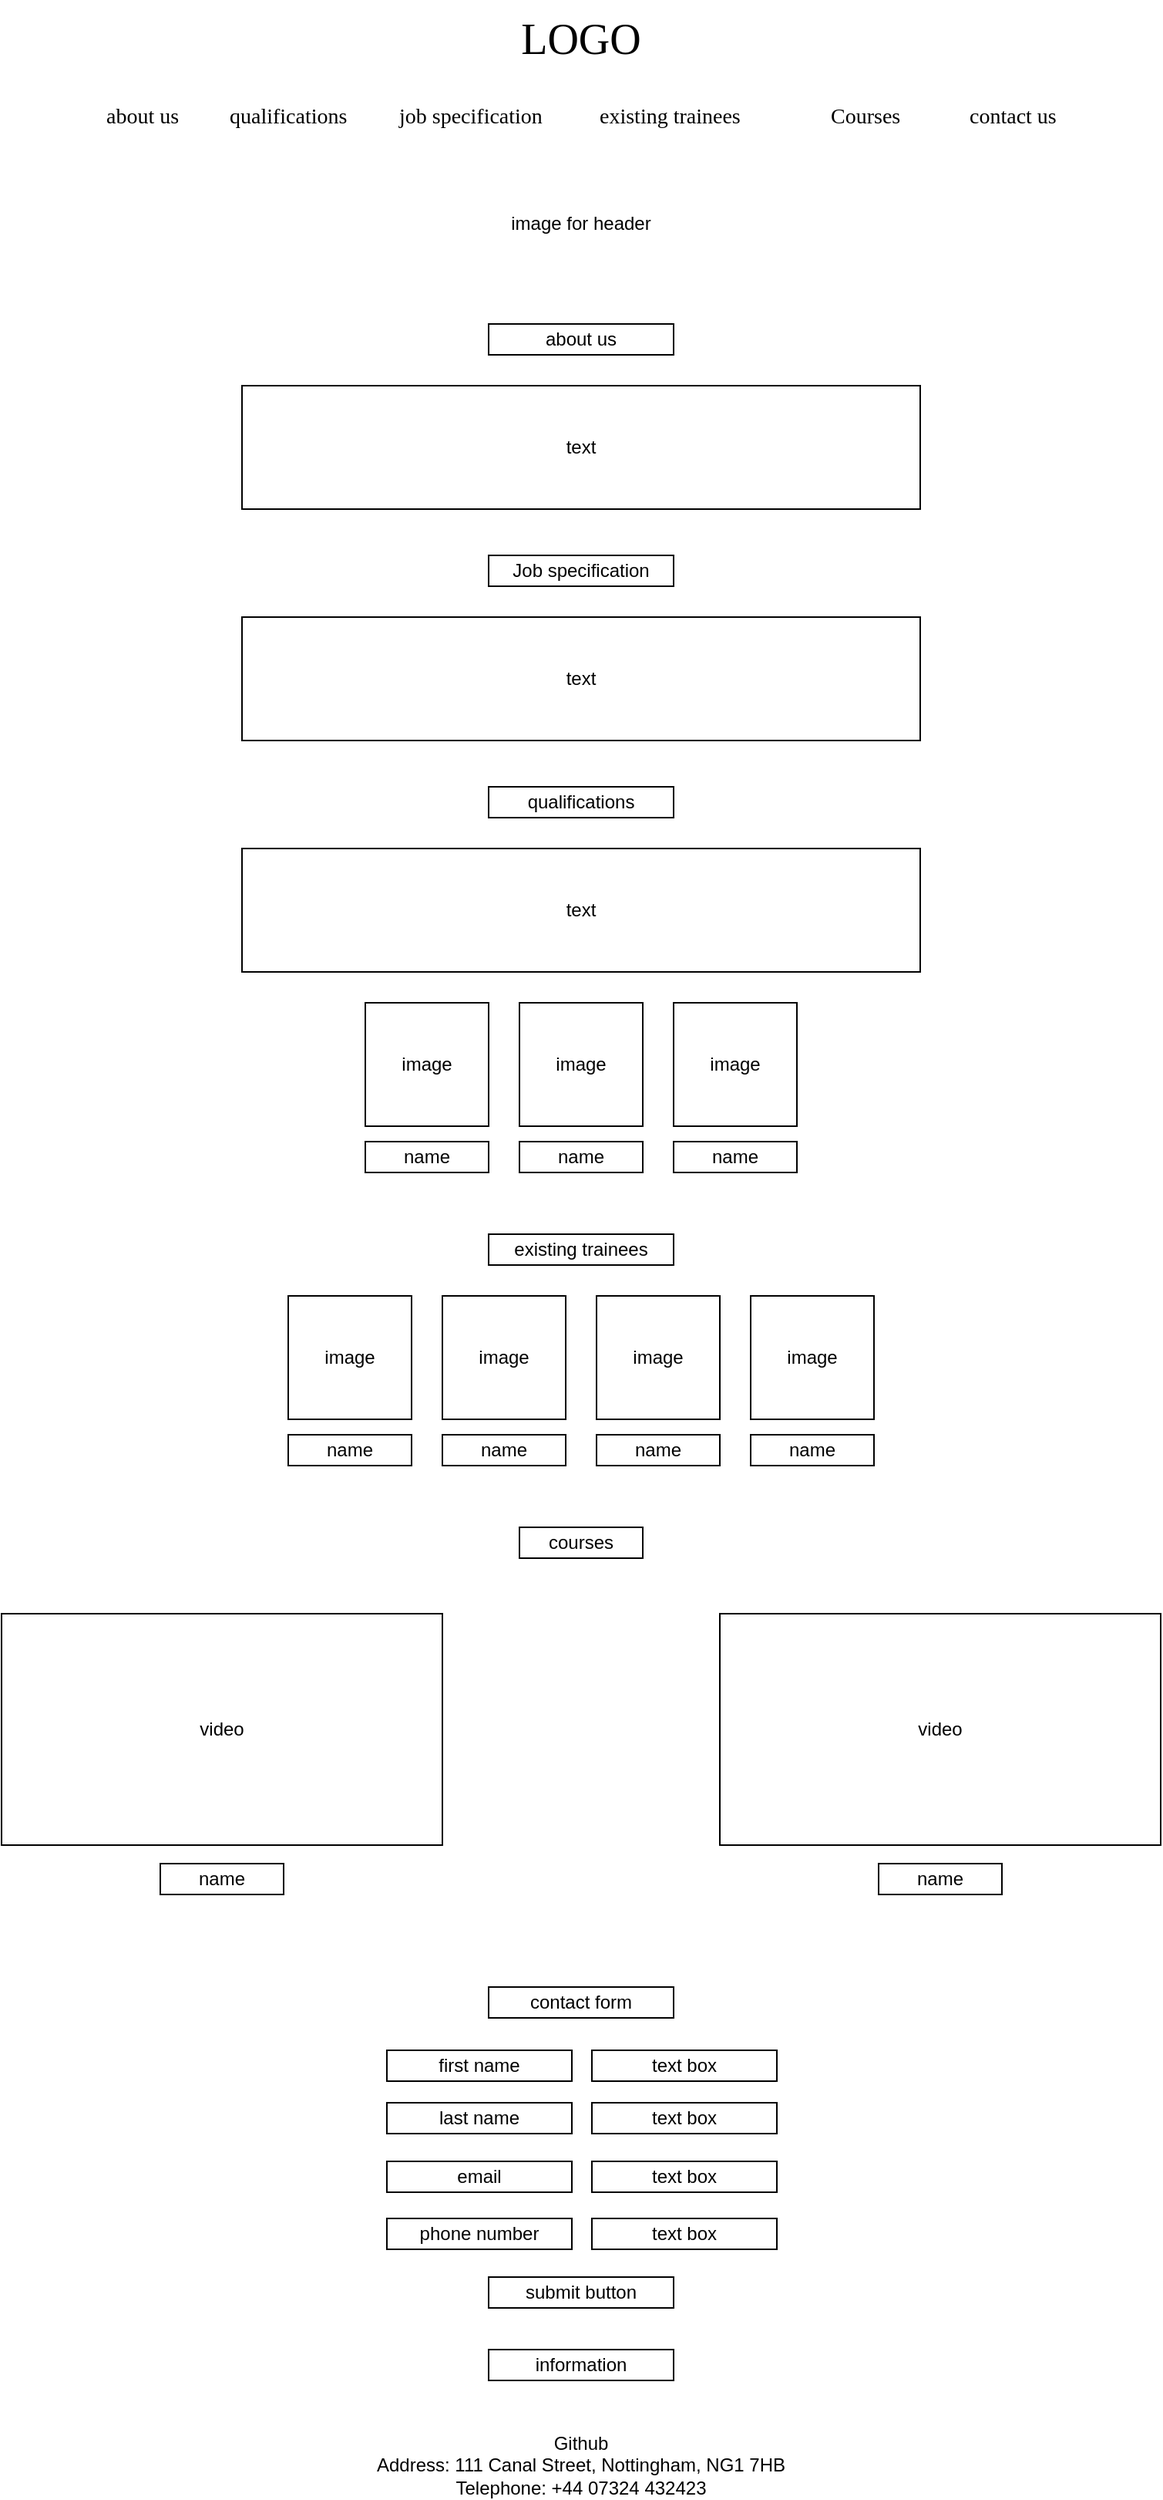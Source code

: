 <mxfile version="20.8.13" type="github">
  <diagram name="Page-1" id="03018318-947c-dd8e-b7a3-06fadd420f32">
    <mxGraphModel dx="1120" dy="452" grid="0" gridSize="10" guides="1" tooltips="1" connect="1" arrows="1" fold="1" page="1" pageScale="1" pageWidth="1100" pageHeight="850" background="none" math="0" shadow="0">
      <root>
        <mxCell id="0" />
        <mxCell id="1" parent="0" />
        <mxCell id="677b7b8949515195-2" value="LOGO" style="whiteSpace=wrap;html=1;rounded=0;shadow=0;labelBackgroundColor=none;strokeWidth=1;fontFamily=Verdana;fontSize=28;align=center;comic=1;fillColor=none;strokeColor=none;" parent="1" vertex="1">
          <mxGeometry x="455" y="70" width="190" height="50" as="geometry" />
        </mxCell>
        <mxCell id="677b7b8949515195-11" value="about us" style="text;html=1;points=[];align=left;verticalAlign=top;spacingTop=-4;fontSize=14;fontFamily=Verdana" parent="1" vertex="1">
          <mxGeometry x="240" y="135" width="60" height="20" as="geometry" />
        </mxCell>
        <mxCell id="677b7b8949515195-12" value="contact us" style="text;html=1;points=[];align=left;verticalAlign=top;spacingTop=-4;fontSize=14;fontFamily=Verdana" parent="1" vertex="1">
          <mxGeometry x="800" y="135" width="60" height="20" as="geometry" />
        </mxCell>
        <mxCell id="677b7b8949515195-13" value="job specification" style="text;html=1;points=[];align=left;verticalAlign=top;spacingTop=-4;fontSize=14;fontFamily=Verdana" parent="1" vertex="1">
          <mxGeometry x="430" y="135" width="60" height="20" as="geometry" />
        </mxCell>
        <mxCell id="677b7b8949515195-14" value="existing trainees" style="text;html=1;points=[];align=left;verticalAlign=top;spacingTop=-4;fontSize=14;fontFamily=Verdana" parent="1" vertex="1">
          <mxGeometry x="560" y="135" width="60" height="20" as="geometry" />
        </mxCell>
        <mxCell id="JIK_EkyT1b8QruOf0Ubo-1" value="qualifications" style="text;html=1;points=[];align=left;verticalAlign=top;spacingTop=-4;fontSize=14;fontFamily=Verdana" parent="1" vertex="1">
          <mxGeometry x="320" y="135" width="60" height="20" as="geometry" />
        </mxCell>
        <mxCell id="JIK_EkyT1b8QruOf0Ubo-7" value="image for header" style="text;html=1;strokeColor=none;fillColor=none;align=center;verticalAlign=middle;whiteSpace=wrap;rounded=0;" parent="1" vertex="1">
          <mxGeometry x="350" y="200" width="400" height="30" as="geometry" />
        </mxCell>
        <mxCell id="JIK_EkyT1b8QruOf0Ubo-8" value="about us" style="rounded=0;whiteSpace=wrap;html=1;fillColor=none;" parent="1" vertex="1">
          <mxGeometry x="490" y="280" width="120" height="20" as="geometry" />
        </mxCell>
        <mxCell id="JIK_EkyT1b8QruOf0Ubo-10" value="text" style="rounded=0;whiteSpace=wrap;html=1;fillColor=none;" parent="1" vertex="1">
          <mxGeometry x="330" y="320" width="440" height="80" as="geometry" />
        </mxCell>
        <mxCell id="JIK_EkyT1b8QruOf0Ubo-11" value="qualifications" style="rounded=0;whiteSpace=wrap;html=1;fillColor=none;" parent="1" vertex="1">
          <mxGeometry x="490" y="580" width="120" height="20" as="geometry" />
        </mxCell>
        <mxCell id="JIK_EkyT1b8QruOf0Ubo-12" value="text" style="rounded=0;whiteSpace=wrap;html=1;fillColor=none;" parent="1" vertex="1">
          <mxGeometry x="330" y="620" width="440" height="80" as="geometry" />
        </mxCell>
        <mxCell id="JIK_EkyT1b8QruOf0Ubo-14" value="Job specification" style="rounded=0;whiteSpace=wrap;html=1;fillColor=none;" parent="1" vertex="1">
          <mxGeometry x="490" y="430" width="120" height="20" as="geometry" />
        </mxCell>
        <mxCell id="JIK_EkyT1b8QruOf0Ubo-15" value="text" style="rounded=0;whiteSpace=wrap;html=1;fillColor=none;" parent="1" vertex="1">
          <mxGeometry x="330" y="470" width="440" height="80" as="geometry" />
        </mxCell>
        <mxCell id="JIK_EkyT1b8QruOf0Ubo-16" value="existing trainees" style="rounded=0;whiteSpace=wrap;html=1;fillColor=none;" parent="1" vertex="1">
          <mxGeometry x="490" y="870" width="120" height="20" as="geometry" />
        </mxCell>
        <mxCell id="JIK_EkyT1b8QruOf0Ubo-17" value="image" style="rounded=0;whiteSpace=wrap;html=1;fillColor=none;" parent="1" vertex="1">
          <mxGeometry x="360" y="910" width="80" height="80" as="geometry" />
        </mxCell>
        <mxCell id="JIK_EkyT1b8QruOf0Ubo-18" value="image" style="rounded=0;whiteSpace=wrap;html=1;fillColor=none;" parent="1" vertex="1">
          <mxGeometry x="460" y="910" width="80" height="80" as="geometry" />
        </mxCell>
        <mxCell id="JIK_EkyT1b8QruOf0Ubo-19" value="image" style="rounded=0;whiteSpace=wrap;html=1;fillColor=none;" parent="1" vertex="1">
          <mxGeometry x="560" y="910" width="80" height="80" as="geometry" />
        </mxCell>
        <mxCell id="JIK_EkyT1b8QruOf0Ubo-20" value="image" style="rounded=0;whiteSpace=wrap;html=1;fillColor=none;" parent="1" vertex="1">
          <mxGeometry x="660" y="910" width="80" height="80" as="geometry" />
        </mxCell>
        <mxCell id="JIK_EkyT1b8QruOf0Ubo-29" value="contact form" style="rounded=0;whiteSpace=wrap;html=1;fillColor=none;" parent="1" vertex="1">
          <mxGeometry x="490" y="1358" width="120" height="20" as="geometry" />
        </mxCell>
        <mxCell id="JIK_EkyT1b8QruOf0Ubo-31" value="first name" style="rounded=0;whiteSpace=wrap;html=1;fillColor=none;" parent="1" vertex="1">
          <mxGeometry x="424" y="1399" width="120" height="20" as="geometry" />
        </mxCell>
        <mxCell id="JIK_EkyT1b8QruOf0Ubo-32" value="text box" style="rounded=0;whiteSpace=wrap;html=1;fillColor=none;" parent="1" vertex="1">
          <mxGeometry x="557" y="1399" width="120" height="20" as="geometry" />
        </mxCell>
        <mxCell id="JIK_EkyT1b8QruOf0Ubo-33" value="last name" style="rounded=0;whiteSpace=wrap;html=1;fillColor=none;" parent="1" vertex="1">
          <mxGeometry x="424" y="1433" width="120" height="20" as="geometry" />
        </mxCell>
        <mxCell id="JIK_EkyT1b8QruOf0Ubo-34" value="text box" style="rounded=0;whiteSpace=wrap;html=1;fillColor=none;" parent="1" vertex="1">
          <mxGeometry x="557" y="1433" width="120" height="20" as="geometry" />
        </mxCell>
        <mxCell id="JIK_EkyT1b8QruOf0Ubo-37" value="information" style="rounded=0;whiteSpace=wrap;html=1;fillColor=none;" parent="1" vertex="1">
          <mxGeometry x="490" y="1593" width="120" height="20" as="geometry" />
        </mxCell>
        <mxCell id="JIK_EkyT1b8QruOf0Ubo-39" value="&lt;div&gt;Github&lt;/div&gt;&lt;div&gt;Address: 111 Canal Street, Nottingham, NG1 7HB&lt;/div&gt;&lt;div&gt;Telephone: +44 07324 432423&lt;/div&gt;" style="text;html=1;strokeColor=none;fillColor=none;align=center;verticalAlign=middle;whiteSpace=wrap;rounded=0;" parent="1" vertex="1">
          <mxGeometry x="395" y="1653" width="310" height="30" as="geometry" />
        </mxCell>
        <mxCell id="JIK_EkyT1b8QruOf0Ubo-40" value="name" style="rounded=0;whiteSpace=wrap;html=1;fillColor=none;" parent="1" vertex="1">
          <mxGeometry x="360" y="1000" width="80" height="20" as="geometry" />
        </mxCell>
        <mxCell id="JIK_EkyT1b8QruOf0Ubo-41" value="name" style="rounded=0;whiteSpace=wrap;html=1;fillColor=none;" parent="1" vertex="1">
          <mxGeometry x="460" y="1000" width="80" height="20" as="geometry" />
        </mxCell>
        <mxCell id="JIK_EkyT1b8QruOf0Ubo-42" value="name" style="rounded=0;whiteSpace=wrap;html=1;fillColor=none;" parent="1" vertex="1">
          <mxGeometry x="560" y="1000" width="80" height="20" as="geometry" />
        </mxCell>
        <mxCell id="JIK_EkyT1b8QruOf0Ubo-43" value="name" style="rounded=0;whiteSpace=wrap;html=1;fillColor=none;" parent="1" vertex="1">
          <mxGeometry x="660" y="1000" width="80" height="20" as="geometry" />
        </mxCell>
        <mxCell id="1O3x2wAnk1VwRl7zVLgC-11" value="image" style="rounded=0;whiteSpace=wrap;html=1;fillColor=none;" parent="1" vertex="1">
          <mxGeometry x="410" y="720" width="80" height="80" as="geometry" />
        </mxCell>
        <mxCell id="1O3x2wAnk1VwRl7zVLgC-12" value="image" style="rounded=0;whiteSpace=wrap;html=1;fillColor=none;" parent="1" vertex="1">
          <mxGeometry x="510" y="720" width="80" height="80" as="geometry" />
        </mxCell>
        <mxCell id="1O3x2wAnk1VwRl7zVLgC-13" value="image" style="rounded=0;whiteSpace=wrap;html=1;fillColor=none;" parent="1" vertex="1">
          <mxGeometry x="610" y="720" width="80" height="80" as="geometry" />
        </mxCell>
        <mxCell id="1O3x2wAnk1VwRl7zVLgC-14" value="name" style="rounded=0;whiteSpace=wrap;html=1;fillColor=none;" parent="1" vertex="1">
          <mxGeometry x="410" y="810" width="80" height="20" as="geometry" />
        </mxCell>
        <mxCell id="1O3x2wAnk1VwRl7zVLgC-15" value="name" style="rounded=0;whiteSpace=wrap;html=1;fillColor=none;" parent="1" vertex="1">
          <mxGeometry x="510" y="810" width="80" height="20" as="geometry" />
        </mxCell>
        <mxCell id="1O3x2wAnk1VwRl7zVLgC-16" value="name" style="rounded=0;whiteSpace=wrap;html=1;fillColor=none;" parent="1" vertex="1">
          <mxGeometry x="610" y="810" width="80" height="20" as="geometry" />
        </mxCell>
        <mxCell id="yn2nVPwPSUITcEasEuQC-1" value="Courses&lt;br&gt;" style="text;html=1;points=[];align=left;verticalAlign=top;spacingTop=-4;fontSize=14;fontFamily=Verdana" parent="1" vertex="1">
          <mxGeometry x="710" y="135" width="60" height="20" as="geometry" />
        </mxCell>
        <mxCell id="yn2nVPwPSUITcEasEuQC-6" value="video" style="rounded=0;whiteSpace=wrap;html=1;fillColor=none;" parent="1" vertex="1">
          <mxGeometry x="174" y="1116" width="286" height="150" as="geometry" />
        </mxCell>
        <mxCell id="yn2nVPwPSUITcEasEuQC-7" value="name" style="rounded=0;whiteSpace=wrap;html=1;fillColor=none;" parent="1" vertex="1">
          <mxGeometry x="277" y="1278" width="80" height="20" as="geometry" />
        </mxCell>
        <mxCell id="yn2nVPwPSUITcEasEuQC-8" value="video" style="rounded=0;whiteSpace=wrap;html=1;fillColor=none;" parent="1" vertex="1">
          <mxGeometry x="640" y="1116" width="286" height="150" as="geometry" />
        </mxCell>
        <mxCell id="yn2nVPwPSUITcEasEuQC-9" value="name" style="rounded=0;whiteSpace=wrap;html=1;fillColor=none;" parent="1" vertex="1">
          <mxGeometry x="743" y="1278" width="80" height="20" as="geometry" />
        </mxCell>
        <mxCell id="yn2nVPwPSUITcEasEuQC-10" value="courses" style="rounded=0;whiteSpace=wrap;html=1;fillColor=none;" parent="1" vertex="1">
          <mxGeometry x="510" y="1060" width="80" height="20" as="geometry" />
        </mxCell>
        <mxCell id="yn2nVPwPSUITcEasEuQC-14" value="email" style="rounded=0;whiteSpace=wrap;html=1;fillColor=none;" parent="1" vertex="1">
          <mxGeometry x="424" y="1471" width="120" height="20" as="geometry" />
        </mxCell>
        <mxCell id="yn2nVPwPSUITcEasEuQC-15" value="text box" style="rounded=0;whiteSpace=wrap;html=1;fillColor=none;" parent="1" vertex="1">
          <mxGeometry x="557" y="1471" width="120" height="20" as="geometry" />
        </mxCell>
        <mxCell id="yn2nVPwPSUITcEasEuQC-16" value="phone number" style="rounded=0;whiteSpace=wrap;html=1;fillColor=none;" parent="1" vertex="1">
          <mxGeometry x="424" y="1508" width="120" height="20" as="geometry" />
        </mxCell>
        <mxCell id="yn2nVPwPSUITcEasEuQC-17" value="text box" style="rounded=0;whiteSpace=wrap;html=1;fillColor=none;" parent="1" vertex="1">
          <mxGeometry x="557" y="1508" width="120" height="20" as="geometry" />
        </mxCell>
        <mxCell id="yn2nVPwPSUITcEasEuQC-18" value="submit button" style="rounded=0;whiteSpace=wrap;html=1;fillColor=none;" parent="1" vertex="1">
          <mxGeometry x="490" y="1546" width="120" height="20" as="geometry" />
        </mxCell>
      </root>
    </mxGraphModel>
  </diagram>
</mxfile>
